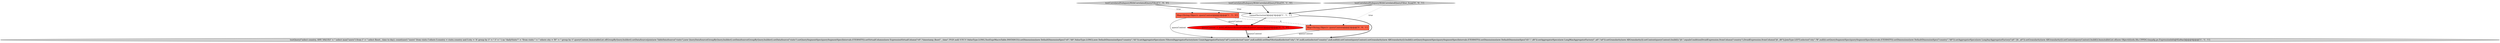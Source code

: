 digraph {
4 [style = filled, label = "queryContext = withLeftDirectAccessEnabled(queryContext)@@@4@@@['0', '1', '0']", fillcolor = red, shape = ellipse image = "AAA1AAABBB2BBB"];
2 [style = filled, label = "Map<String,Object> queryContext@@@2@@@['1', '1', '0']", fillcolor = tomato, shape = box image = "AAA0AAABBB1BBB"];
5 [style = filled, label = "testCorrelatedSubqueryWithCorrelatedQueryFilter['0', '1', '0']", fillcolor = lightgray, shape = diamond image = "AAA0AAABBB2BBB"];
1 [style = filled, label = "cannotVectorize()@@@3@@@['1', '1', '1']", fillcolor = white, shape = ellipse image = "AAA0AAABBB1BBB"];
3 [style = filled, label = "testCorrelatedSubqueryWithCorrelatedQueryFilter['1', '0', '0']", fillcolor = lightgray, shape = diamond image = "AAA0AAABBB1BBB"];
6 [style = filled, label = "testCorrelatedSubqueryWithCorrelatedQueryFilter_Scan['0', '0', '1']", fillcolor = lightgray, shape = diamond image = "AAA0AAABBB3BBB"];
0 [style = filled, label = "testQuery(\"select country, ANY_VALUE(\" + \" select max(\"users\") from (\" + \" select floor(__time to day), count(user) \"users\" from visits f where f.country = visits.country and f.city = 'A' group by 1\" + \" )\" + \" ) as \"dailyVisits\"\" + \"from visits \" + \" where city = 'B'\" + \" group by 1\",queryContext,ImmutableList.of(GroupByQuery.builder().setDataSource(join(new TableDataSource(\"visits\"),new QueryDataSource(GroupByQuery.builder().setDataSource(GroupByQuery.builder().setDataSource(\"visits\").setQuerySegmentSpec(querySegmentSpec(Intervals.ETERNITY)).setVirtualColumns(new ExpressionVirtualColumn(\"v0\",\"timestamp_floor(\"__time\",'P1D',null,'UTC')\",ValueType.LONG,TestExprMacroTable.INSTANCE)).setDimensions(new DefaultDimensionSpec(\"v0\",\"d0\",ValueType.LONG),new DefaultDimensionSpec(\"country\",\"d1\")).setAggregatorSpecs(new FilteredAggregatorFactory(new CountAggregatorFactory(\"a0\"),not(selector(\"user\",null,null)))).setDimFilter(and(selector(\"city\",\"A\",null),not(selector(\"country\",null,null)))).setContext(queryContext).setGranularity(new AllGranularity()).build()).setQuerySegmentSpec(querySegmentSpec(Intervals.ETERNITY)).setDimensions(new DefaultDimensionSpec(\"d1\",\"_d0\")).setAggregatorSpecs(new LongMaxAggregatorFactory(\"_a0\",\"a0\")).setGranularity(new AllGranularity()).setContext(queryContext).build()),\"j0.\",equalsCondition(DruidExpression.fromColumn(\"country\"),DruidExpression.fromColumn(\"j0._d0\")),JoinType.LEFT,selector(\"city\",\"B\",null))).setQuerySegmentSpec(querySegmentSpec(Intervals.ETERNITY)).setDimensions(new DefaultDimensionSpec(\"country\",\"d0\")).setAggregatorSpecs(new LongAnyAggregatorFactory(\"a0\",\"j0._a0\")).setGranularity(new AllGranularity()).setContext(queryContext).build()),ImmutableList.of(new Object((((edu.fdu.CPPDG.tinypdg.pe.ExpressionInfo@92a9ae))@@@4@@@['1', '1', '1']", fillcolor = lightgray, shape = ellipse image = "AAA0AAABBB1BBB"];
7 [style = filled, label = "Map<String,Object> queryContext@@@2@@@['0', '0', '1']", fillcolor = tomato, shape = box image = "AAA0AAABBB3BBB"];
6->1 [style = bold, label=""];
5->1 [style = bold, label=""];
1->4 [style = bold, label=""];
2->4 [style = solid, label="queryContext"];
1->0 [style = bold, label=""];
2->0 [style = solid, label="queryContext"];
3->1 [style = bold, label=""];
4->0 [style = solid, label="queryContext"];
2->7 [style = dashed, label="0"];
3->2 [style = dotted, label="true"];
4->0 [style = bold, label=""];
5->2 [style = dotted, label="true"];
7->0 [style = solid, label="queryContext"];
6->7 [style = dotted, label="true"];
}
